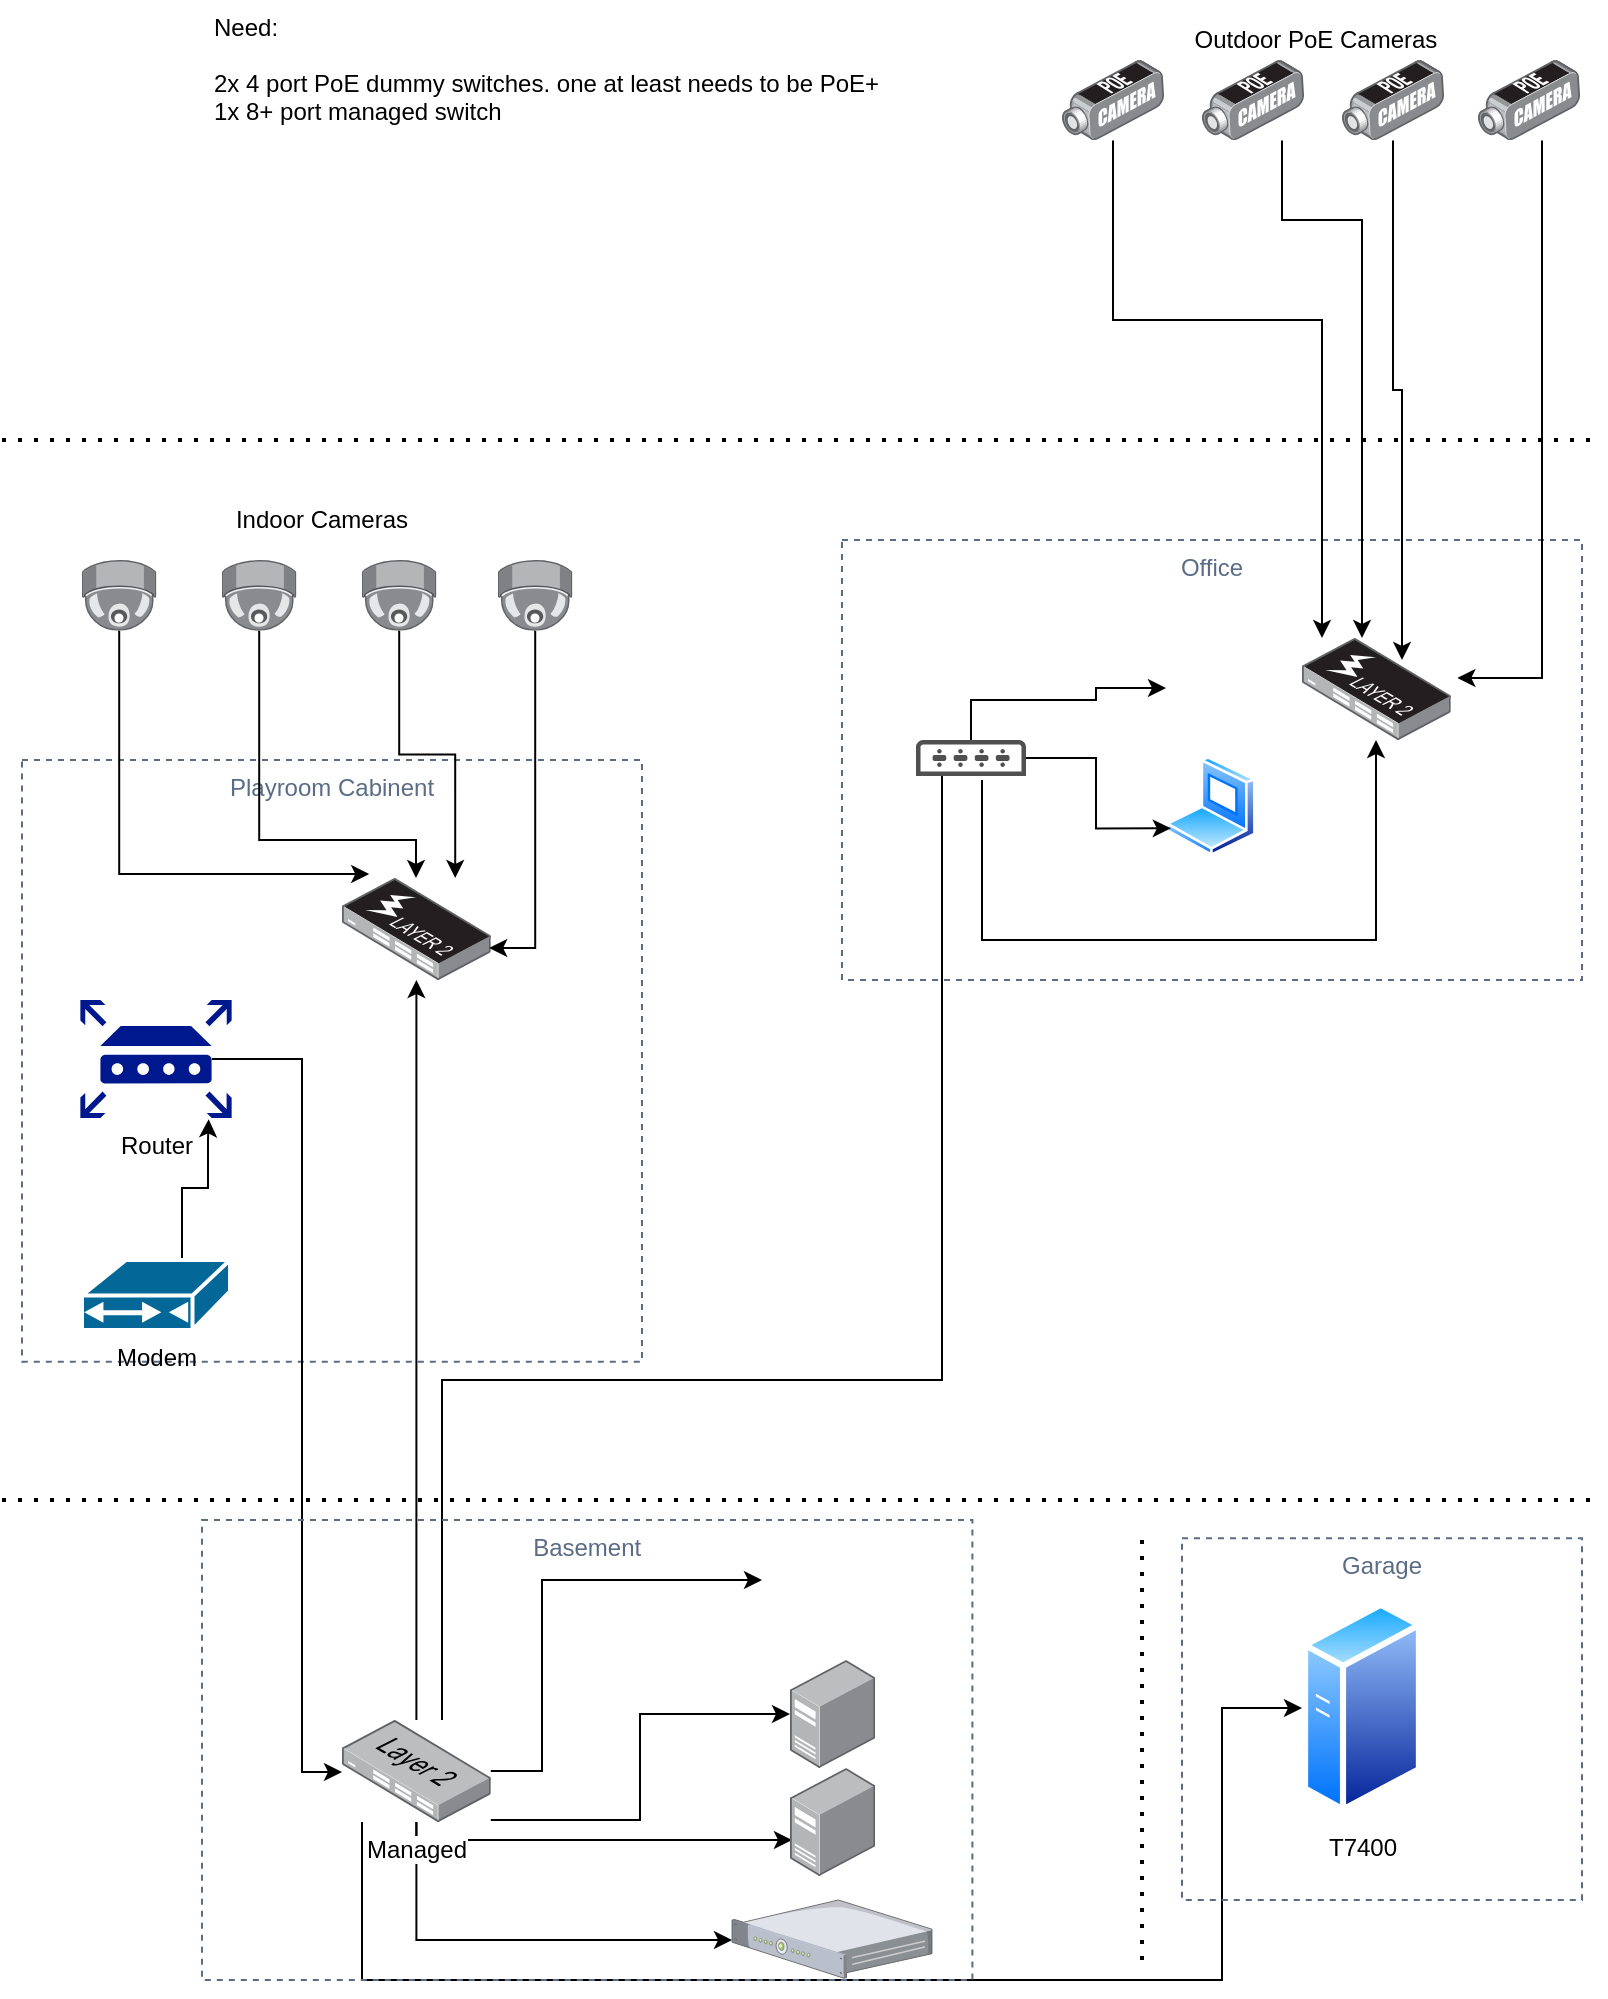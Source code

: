 <mxfile version="14.8.5" type="github" pages="2">
  <diagram id="niUmtduJiJVGNo5zQUts" name="Stage 1">
    <mxGraphModel dx="2062" dy="1124" grid="1" gridSize="10" guides="1" tooltips="1" connect="1" arrows="1" fold="1" page="1" pageScale="1" pageWidth="850" pageHeight="1100" math="0" shadow="0">
      <root>
        <mxCell id="0" />
        <mxCell id="1" parent="0" />
        <mxCell id="uUhqn-4H62vzg1NEcZKA-24" value="Office" style="fillColor=none;strokeColor=#5A6C86;dashed=1;verticalAlign=top;fontStyle=0;fontColor=#5A6C86;" vertex="1" parent="1">
          <mxGeometry x="440" y="300" width="370" height="220" as="geometry" />
        </mxCell>
        <mxCell id="uUhqn-4H62vzg1NEcZKA-26" value="Playroom Cabinent" style="fillColor=none;strokeColor=#5A6C86;dashed=1;verticalAlign=top;fontStyle=0;fontColor=#5A6C86;" vertex="1" parent="1">
          <mxGeometry x="30" y="410" width="310" height="300.9" as="geometry" />
        </mxCell>
        <mxCell id="xQfnCEk7CWuEdYwv5p65-12" value="" style="group" parent="1" vertex="1" connectable="0">
          <mxGeometry x="550" y="40.0" width="259" height="60.2" as="geometry" />
        </mxCell>
        <mxCell id="xQfnCEk7CWuEdYwv5p65-7" value="" style="points=[];aspect=fixed;html=1;align=center;shadow=0;dashed=0;image;image=img/lib/allied_telesis/security/POE_DVS_Camera.svg;" parent="xQfnCEk7CWuEdYwv5p65-12" vertex="1">
          <mxGeometry x="208" y="20" width="51" height="40.2" as="geometry" />
        </mxCell>
        <mxCell id="xQfnCEk7CWuEdYwv5p65-8" value="" style="points=[];aspect=fixed;html=1;align=center;shadow=0;dashed=0;image;image=img/lib/allied_telesis/security/POE_DVS_Camera.svg;" parent="xQfnCEk7CWuEdYwv5p65-12" vertex="1">
          <mxGeometry x="140" y="20" width="51" height="40.2" as="geometry" />
        </mxCell>
        <mxCell id="xQfnCEk7CWuEdYwv5p65-9" value="" style="points=[];aspect=fixed;html=1;align=center;shadow=0;dashed=0;image;image=img/lib/allied_telesis/security/POE_DVS_Camera.svg;" parent="xQfnCEk7CWuEdYwv5p65-12" vertex="1">
          <mxGeometry x="70.0" y="20" width="51" height="40.2" as="geometry" />
        </mxCell>
        <mxCell id="xQfnCEk7CWuEdYwv5p65-10" value="" style="points=[];aspect=fixed;html=1;align=center;shadow=0;dashed=0;image;image=img/lib/allied_telesis/security/POE_DVS_Camera.svg;" parent="xQfnCEk7CWuEdYwv5p65-12" vertex="1">
          <mxGeometry y="20" width="51" height="40.2" as="geometry" />
        </mxCell>
        <mxCell id="xQfnCEk7CWuEdYwv5p65-11" value="Outdoor PoE Cameras" style="text;html=1;strokeColor=none;fillColor=none;align=center;verticalAlign=middle;whiteSpace=wrap;rounded=0;" parent="xQfnCEk7CWuEdYwv5p65-12" vertex="1">
          <mxGeometry x="56.9" width="140" height="20" as="geometry" />
        </mxCell>
        <mxCell id="xQfnCEk7CWuEdYwv5p65-13" value="" style="group" parent="1" vertex="1" connectable="0">
          <mxGeometry x="60" y="280" width="245.2" height="65.4" as="geometry" />
        </mxCell>
        <mxCell id="xQfnCEk7CWuEdYwv5p65-1" value="" style="points=[];aspect=fixed;html=1;align=center;shadow=0;dashed=0;image;image=img/lib/allied_telesis/security/Surveillance_Camera_Ceiling.svg;" parent="xQfnCEk7CWuEdYwv5p65-13" vertex="1">
          <mxGeometry y="30" width="37.2" height="35.4" as="geometry" />
        </mxCell>
        <mxCell id="xQfnCEk7CWuEdYwv5p65-2" value="" style="points=[];aspect=fixed;html=1;align=center;shadow=0;dashed=0;image;image=img/lib/allied_telesis/security/Surveillance_Camera_Ceiling.svg;" parent="xQfnCEk7CWuEdYwv5p65-13" vertex="1">
          <mxGeometry x="70" y="30" width="37.2" height="35.4" as="geometry" />
        </mxCell>
        <mxCell id="xQfnCEk7CWuEdYwv5p65-3" value="" style="points=[];aspect=fixed;html=1;align=center;shadow=0;dashed=0;image;image=img/lib/allied_telesis/security/Surveillance_Camera_Ceiling.svg;" parent="xQfnCEk7CWuEdYwv5p65-13" vertex="1">
          <mxGeometry x="140" y="30" width="37.2" height="35.4" as="geometry" />
        </mxCell>
        <mxCell id="xQfnCEk7CWuEdYwv5p65-4" value="" style="points=[];aspect=fixed;html=1;align=center;shadow=0;dashed=0;image;image=img/lib/allied_telesis/security/Surveillance_Camera_Ceiling.svg;" parent="xQfnCEk7CWuEdYwv5p65-13" vertex="1">
          <mxGeometry x="208" y="30" width="37.2" height="35.4" as="geometry" />
        </mxCell>
        <mxCell id="xQfnCEk7CWuEdYwv5p65-5" value="Indoor Cameras" style="text;html=1;strokeColor=none;fillColor=none;align=center;verticalAlign=middle;whiteSpace=wrap;rounded=0;" parent="xQfnCEk7CWuEdYwv5p65-13" vertex="1">
          <mxGeometry x="50" width="140" height="20" as="geometry" />
        </mxCell>
        <mxCell id="xQfnCEk7CWuEdYwv5p65-14" value="" style="points=[];aspect=fixed;html=1;align=center;shadow=0;dashed=0;image;image=img/lib/allied_telesis/switch/Switch_24_port_L2_POE.svg;" parent="1" vertex="1">
          <mxGeometry x="670" y="349" width="74.4" height="51" as="geometry" />
        </mxCell>
        <mxCell id="xQfnCEk7CWuEdYwv5p65-33" style="edgeStyle=orthogonalEdgeStyle;rounded=0;orthogonalLoop=1;jettySize=auto;html=1;" parent="1" source="xQfnCEk7CWuEdYwv5p65-17" target="xQfnCEk7CWuEdYwv5p65-20" edge="1">
          <mxGeometry relative="1" as="geometry">
            <Array as="points">
              <mxPoint x="227" y="820" />
              <mxPoint x="227" y="820" />
            </Array>
          </mxGeometry>
        </mxCell>
        <mxCell id="xQfnCEk7CWuEdYwv5p65-34" style="edgeStyle=orthogonalEdgeStyle;rounded=0;orthogonalLoop=1;jettySize=auto;html=1;" parent="1" target="xQfnCEk7CWuEdYwv5p65-14" edge="1">
          <mxGeometry relative="1" as="geometry">
            <Array as="points">
              <mxPoint x="510" y="500" />
              <mxPoint x="707" y="500" />
            </Array>
            <mxPoint x="510" y="420" as="sourcePoint" />
          </mxGeometry>
        </mxCell>
        <mxCell id="uUhqn-4H62vzg1NEcZKA-3" style="edgeStyle=orthogonalEdgeStyle;rounded=0;orthogonalLoop=1;jettySize=auto;html=1;" edge="1" parent="1" source="xQfnCEk7CWuEdYwv5p65-17">
          <mxGeometry relative="1" as="geometry">
            <mxPoint x="400" y="820" as="targetPoint" />
            <Array as="points">
              <mxPoint x="290" y="916" />
              <mxPoint x="290" y="820" />
            </Array>
          </mxGeometry>
        </mxCell>
        <mxCell id="uUhqn-4H62vzg1NEcZKA-9" style="edgeStyle=orthogonalEdgeStyle;rounded=0;orthogonalLoop=1;jettySize=auto;html=1;" edge="1" parent="1" source="xQfnCEk7CWuEdYwv5p65-17" target="uUhqn-4H62vzg1NEcZKA-6">
          <mxGeometry relative="1" as="geometry">
            <Array as="points">
              <mxPoint x="339" y="940" />
              <mxPoint x="339" y="887" />
            </Array>
          </mxGeometry>
        </mxCell>
        <mxCell id="uUhqn-4H62vzg1NEcZKA-10" style="edgeStyle=orthogonalEdgeStyle;rounded=0;orthogonalLoop=1;jettySize=auto;html=1;entryX=0.023;entryY=0.667;entryDx=0;entryDy=0;entryPerimeter=0;" edge="1" parent="1" source="xQfnCEk7CWuEdYwv5p65-17" target="uUhqn-4H62vzg1NEcZKA-7">
          <mxGeometry relative="1" as="geometry">
            <Array as="points">
              <mxPoint x="227" y="950" />
            </Array>
          </mxGeometry>
        </mxCell>
        <mxCell id="uUhqn-4H62vzg1NEcZKA-11" style="edgeStyle=orthogonalEdgeStyle;rounded=0;orthogonalLoop=1;jettySize=auto;html=1;" edge="1" parent="1" source="xQfnCEk7CWuEdYwv5p65-17" target="uUhqn-4H62vzg1NEcZKA-8">
          <mxGeometry relative="1" as="geometry">
            <Array as="points">
              <mxPoint x="227" y="1000" />
            </Array>
          </mxGeometry>
        </mxCell>
        <mxCell id="uUhqn-4H62vzg1NEcZKA-23" style="edgeStyle=orthogonalEdgeStyle;rounded=0;orthogonalLoop=1;jettySize=auto;html=1;" edge="1" parent="1" source="xQfnCEk7CWuEdYwv5p65-17" target="uUhqn-4H62vzg1NEcZKA-21">
          <mxGeometry relative="1" as="geometry">
            <Array as="points">
              <mxPoint x="200" y="1020" />
              <mxPoint x="630" y="1020" />
              <mxPoint x="630" y="884" />
            </Array>
          </mxGeometry>
        </mxCell>
        <mxCell id="xQfnCEk7CWuEdYwv5p65-17" value="&lt;div&gt;Managed&lt;br&gt;&lt;/div&gt;" style="points=[];aspect=fixed;html=1;align=center;shadow=0;dashed=0;image;image=img/lib/allied_telesis/switch/Switch_24_port_L2.svg;" parent="1" vertex="1">
          <mxGeometry x="190" y="890" width="74.4" height="51" as="geometry" />
        </mxCell>
        <mxCell id="xQfnCEk7CWuEdYwv5p65-20" value="" style="points=[];aspect=fixed;html=1;align=center;shadow=0;dashed=0;image;image=img/lib/allied_telesis/switch/Switch_24_port_L2_POE.svg;" parent="1" vertex="1">
          <mxGeometry x="190" y="469" width="74.4" height="51" as="geometry" />
        </mxCell>
        <mxCell id="xQfnCEk7CWuEdYwv5p65-21" style="edgeStyle=orthogonalEdgeStyle;rounded=0;orthogonalLoop=1;jettySize=auto;html=1;entryX=0.183;entryY=-0.039;entryDx=0;entryDy=0;entryPerimeter=0;" parent="1" source="xQfnCEk7CWuEdYwv5p65-1" edge="1" target="xQfnCEk7CWuEdYwv5p65-20">
          <mxGeometry relative="1" as="geometry">
            <mxPoint x="666" y="750" as="targetPoint" />
            <Array as="points">
              <mxPoint x="79" y="467" />
            </Array>
          </mxGeometry>
        </mxCell>
        <mxCell id="xQfnCEk7CWuEdYwv5p65-22" style="edgeStyle=orthogonalEdgeStyle;rounded=0;orthogonalLoop=1;jettySize=auto;html=1;" parent="1" source="xQfnCEk7CWuEdYwv5p65-2" edge="1" target="xQfnCEk7CWuEdYwv5p65-20">
          <mxGeometry relative="1" as="geometry">
            <mxPoint x="670" y="710" as="targetPoint" />
            <Array as="points">
              <mxPoint x="149" y="450" />
              <mxPoint x="227" y="450" />
            </Array>
          </mxGeometry>
        </mxCell>
        <mxCell id="xQfnCEk7CWuEdYwv5p65-23" style="edgeStyle=orthogonalEdgeStyle;rounded=0;orthogonalLoop=1;jettySize=auto;html=1;entryX=0.761;entryY=0;entryDx=0;entryDy=0;entryPerimeter=0;" parent="1" source="xQfnCEk7CWuEdYwv5p65-3" target="xQfnCEk7CWuEdYwv5p65-20" edge="1">
          <mxGeometry relative="1" as="geometry" />
        </mxCell>
        <mxCell id="xQfnCEk7CWuEdYwv5p65-24" style="edgeStyle=orthogonalEdgeStyle;rounded=0;orthogonalLoop=1;jettySize=auto;html=1;entryX=0.989;entryY=0.686;entryDx=0;entryDy=0;entryPerimeter=0;" parent="1" source="xQfnCEk7CWuEdYwv5p65-4" target="xQfnCEk7CWuEdYwv5p65-20" edge="1">
          <mxGeometry relative="1" as="geometry">
            <mxPoint x="720" y="710" as="targetPoint" />
            <Array as="points">
              <mxPoint x="287" y="504" />
            </Array>
          </mxGeometry>
        </mxCell>
        <mxCell id="xQfnCEk7CWuEdYwv5p65-25" style="edgeStyle=orthogonalEdgeStyle;rounded=0;orthogonalLoop=1;jettySize=auto;html=1;" parent="1" source="xQfnCEk7CWuEdYwv5p65-10" target="xQfnCEk7CWuEdYwv5p65-14" edge="1">
          <mxGeometry relative="1" as="geometry">
            <Array as="points">
              <mxPoint x="576" y="190" />
              <mxPoint x="680" y="190" />
            </Array>
          </mxGeometry>
        </mxCell>
        <mxCell id="xQfnCEk7CWuEdYwv5p65-26" style="edgeStyle=orthogonalEdgeStyle;rounded=0;orthogonalLoop=1;jettySize=auto;html=1;" parent="1" source="xQfnCEk7CWuEdYwv5p65-9" target="xQfnCEk7CWuEdYwv5p65-14" edge="1">
          <mxGeometry relative="1" as="geometry">
            <Array as="points">
              <mxPoint x="660" y="140" />
              <mxPoint x="700" y="140" />
            </Array>
          </mxGeometry>
        </mxCell>
        <mxCell id="xQfnCEk7CWuEdYwv5p65-27" style="edgeStyle=orthogonalEdgeStyle;rounded=0;orthogonalLoop=1;jettySize=auto;html=1;" parent="1" source="xQfnCEk7CWuEdYwv5p65-8" edge="1">
          <mxGeometry relative="1" as="geometry">
            <mxPoint x="720" y="360" as="targetPoint" />
            <Array as="points">
              <mxPoint x="716" y="225" />
              <mxPoint x="720" y="225" />
              <mxPoint x="720" y="345" />
            </Array>
          </mxGeometry>
        </mxCell>
        <mxCell id="xQfnCEk7CWuEdYwv5p65-28" style="edgeStyle=orthogonalEdgeStyle;rounded=0;orthogonalLoop=1;jettySize=auto;html=1;entryX=1.044;entryY=0.392;entryDx=0;entryDy=0;entryPerimeter=0;" parent="1" source="xQfnCEk7CWuEdYwv5p65-7" target="xQfnCEk7CWuEdYwv5p65-14" edge="1">
          <mxGeometry relative="1" as="geometry">
            <Array as="points">
              <mxPoint x="790" y="369" />
            </Array>
          </mxGeometry>
        </mxCell>
        <mxCell id="xQfnCEk7CWuEdYwv5p65-31" style="edgeStyle=orthogonalEdgeStyle;rounded=0;orthogonalLoop=1;jettySize=auto;html=1;exitX=1;exitY=0.45;exitDx=0;exitDy=0;exitPerimeter=0;entryX=0.848;entryY=1.011;entryDx=0;entryDy=0;entryPerimeter=0;" parent="1" source="xQfnCEk7CWuEdYwv5p65-29" target="xQfnCEk7CWuEdYwv5p65-30" edge="1">
          <mxGeometry relative="1" as="geometry">
            <Array as="points">
              <mxPoint x="110" y="676" />
              <mxPoint x="110" y="624" />
              <mxPoint x="123" y="624" />
              <mxPoint x="123" y="600" />
            </Array>
          </mxGeometry>
        </mxCell>
        <mxCell id="xQfnCEk7CWuEdYwv5p65-29" value="Modem" style="shape=mxgraph.cisco.modems_and_phones.cable_modem;html=1;pointerEvents=1;dashed=0;fillColor=#036897;strokeColor=#ffffff;strokeWidth=2;verticalLabelPosition=bottom;verticalAlign=top;align=center;outlineConnect=0;" parent="1" vertex="1">
          <mxGeometry x="60" y="660" width="74" height="35" as="geometry" />
        </mxCell>
        <mxCell id="xQfnCEk7CWuEdYwv5p65-32" style="edgeStyle=orthogonalEdgeStyle;rounded=0;orthogonalLoop=1;jettySize=auto;html=1;exitX=0.87;exitY=0.5;exitDx=0;exitDy=0;exitPerimeter=0;" parent="1" source="xQfnCEk7CWuEdYwv5p65-30" target="xQfnCEk7CWuEdYwv5p65-17" edge="1">
          <mxGeometry relative="1" as="geometry">
            <Array as="points">
              <mxPoint x="170" y="560" />
              <mxPoint x="170" y="916" />
            </Array>
          </mxGeometry>
        </mxCell>
        <mxCell id="xQfnCEk7CWuEdYwv5p65-30" value="Router" style="aspect=fixed;pointerEvents=1;shadow=0;dashed=0;html=1;strokeColor=none;labelPosition=center;verticalLabelPosition=bottom;verticalAlign=top;align=center;fillColor=#00188D;shape=mxgraph.mscae.enterprise.router" parent="1" vertex="1">
          <mxGeometry x="59.18" y="530" width="75.64" height="59" as="geometry" />
        </mxCell>
        <mxCell id="uUhqn-4H62vzg1NEcZKA-1" value="" style="shape=image;html=1;verticalAlign=top;verticalLabelPosition=bottom;labelBackgroundColor=#ffffff;imageAspect=0;aspect=fixed;image=https://cdn1.iconfinder.com/data/icons/gamedevtycoon-platforms/128/Playsystem_4.png" vertex="1" parent="1">
          <mxGeometry x="400" y="800" width="58" height="58" as="geometry" />
        </mxCell>
        <mxCell id="uUhqn-4H62vzg1NEcZKA-4" value="" style="endArrow=none;dashed=1;html=1;dashPattern=1 3;strokeWidth=2;" edge="1" parent="1">
          <mxGeometry width="50" height="50" relative="1" as="geometry">
            <mxPoint x="20" y="250" as="sourcePoint" />
            <mxPoint x="820" y="250" as="targetPoint" />
          </mxGeometry>
        </mxCell>
        <mxCell id="uUhqn-4H62vzg1NEcZKA-5" value="" style="endArrow=none;dashed=1;html=1;dashPattern=1 3;strokeWidth=2;" edge="1" parent="1">
          <mxGeometry width="50" height="50" relative="1" as="geometry">
            <mxPoint x="20" y="780" as="sourcePoint" />
            <mxPoint x="820" y="780" as="targetPoint" />
          </mxGeometry>
        </mxCell>
        <mxCell id="uUhqn-4H62vzg1NEcZKA-6" value="" style="points=[];aspect=fixed;html=1;align=center;shadow=0;dashed=0;image;image=img/lib/allied_telesis/computer_and_terminals/Server_Desktop.svg;" vertex="1" parent="1">
          <mxGeometry x="414" y="860" width="42.6" height="54" as="geometry" />
        </mxCell>
        <mxCell id="uUhqn-4H62vzg1NEcZKA-7" value="" style="points=[];aspect=fixed;html=1;align=center;shadow=0;dashed=0;image;image=img/lib/allied_telesis/computer_and_terminals/Server_Desktop.svg;" vertex="1" parent="1">
          <mxGeometry x="414" y="914" width="42.6" height="54" as="geometry" />
        </mxCell>
        <mxCell id="uUhqn-4H62vzg1NEcZKA-8" value="" style="verticalLabelPosition=bottom;aspect=fixed;html=1;verticalAlign=top;strokeColor=none;align=center;outlineConnect=0;shape=mxgraph.citrix.1u_2u_server;" vertex="1" parent="1">
          <mxGeometry x="385" y="980" width="100" height="39.1" as="geometry" />
        </mxCell>
        <mxCell id="uUhqn-4H62vzg1NEcZKA-12" value="" style="shape=image;html=1;verticalAlign=top;verticalLabelPosition=bottom;labelBackgroundColor=#ffffff;imageAspect=0;aspect=fixed;image=https://cdn2.iconfinder.com/data/icons/whcompare-isometric-web-hosting-servers/50/desktop-pc-128.png" vertex="1" parent="1">
          <mxGeometry x="602" y="340" width="68" height="68" as="geometry" />
        </mxCell>
        <mxCell id="uUhqn-4H62vzg1NEcZKA-13" value="" style="aspect=fixed;perimeter=ellipsePerimeter;html=1;align=center;shadow=0;dashed=0;spacingTop=3;image;image=img/lib/active_directory/laptop_client.svg;" vertex="1" parent="1">
          <mxGeometry x="602" y="408" width="45" height="50" as="geometry" />
        </mxCell>
        <mxCell id="uUhqn-4H62vzg1NEcZKA-16" style="edgeStyle=orthogonalEdgeStyle;rounded=0;orthogonalLoop=1;jettySize=auto;html=1;" edge="1" parent="1" source="uUhqn-4H62vzg1NEcZKA-15" target="uUhqn-4H62vzg1NEcZKA-12">
          <mxGeometry relative="1" as="geometry">
            <Array as="points">
              <mxPoint x="505" y="380" />
              <mxPoint x="567" y="380" />
              <mxPoint x="567" y="374" />
            </Array>
          </mxGeometry>
        </mxCell>
        <mxCell id="uUhqn-4H62vzg1NEcZKA-18" style="edgeStyle=orthogonalEdgeStyle;rounded=0;orthogonalLoop=1;jettySize=auto;html=1;entryX=0;entryY=0.75;entryDx=0;entryDy=0;" edge="1" parent="1" source="uUhqn-4H62vzg1NEcZKA-15" target="uUhqn-4H62vzg1NEcZKA-13">
          <mxGeometry relative="1" as="geometry" />
        </mxCell>
        <mxCell id="uUhqn-4H62vzg1NEcZKA-15" value="" style="pointerEvents=1;shadow=0;dashed=0;html=1;strokeColor=none;fillColor=#505050;labelPosition=center;verticalLabelPosition=bottom;verticalAlign=top;outlineConnect=0;align=center;shape=mxgraph.office.devices.switch;" vertex="1" parent="1">
          <mxGeometry x="477" y="400" width="55" height="18" as="geometry" />
        </mxCell>
        <mxCell id="uUhqn-4H62vzg1NEcZKA-21" value="T7400" style="aspect=fixed;perimeter=ellipsePerimeter;html=1;align=center;shadow=0;dashed=0;spacingTop=3;image;image=img/lib/active_directory/generic_server.svg;" vertex="1" parent="1">
          <mxGeometry x="670" y="830" width="60" height="107.14" as="geometry" />
        </mxCell>
        <mxCell id="uUhqn-4H62vzg1NEcZKA-22" value="" style="endArrow=none;dashed=1;html=1;dashPattern=1 3;strokeWidth=2;" edge="1" parent="1">
          <mxGeometry width="50" height="50" relative="1" as="geometry">
            <mxPoint x="590" y="800" as="sourcePoint" />
            <mxPoint x="590" y="1010" as="targetPoint" />
          </mxGeometry>
        </mxCell>
        <mxCell id="uUhqn-4H62vzg1NEcZKA-25" value="Garage" style="fillColor=none;strokeColor=#5A6C86;dashed=1;verticalAlign=top;fontStyle=0;fontColor=#5A6C86;" vertex="1" parent="1">
          <mxGeometry x="610" y="799.1" width="200" height="180.9" as="geometry" />
        </mxCell>
        <mxCell id="uUhqn-4H62vzg1NEcZKA-27" value="" style="edgeStyle=orthogonalEdgeStyle;rounded=0;orthogonalLoop=1;jettySize=auto;html=1;endArrow=none;" edge="1" parent="1" source="xQfnCEk7CWuEdYwv5p65-17" target="uUhqn-4H62vzg1NEcZKA-15">
          <mxGeometry relative="1" as="geometry">
            <mxPoint x="230" y="890" as="sourcePoint" />
            <mxPoint x="380" y="540" as="targetPoint" />
            <Array as="points">
              <mxPoint x="240" y="720" />
              <mxPoint x="490" y="720" />
            </Array>
          </mxGeometry>
        </mxCell>
        <mxCell id="uUhqn-4H62vzg1NEcZKA-28" value="Basement" style="fillColor=none;strokeColor=#5A6C86;dashed=1;verticalAlign=top;fontStyle=0;fontColor=#5A6C86;" vertex="1" parent="1">
          <mxGeometry x="120" y="790" width="385.2" height="230" as="geometry" />
        </mxCell>
        <mxCell id="eCe_4PHRsF5Hg_1oEwV9-1" value="Need:&#xa;&#xa;2x 4 port PoE dummy switches. one at least needs to be PoE+&#xa;1x 8+ port managed switch&#xa;" style="text;strokeColor=none;fillColor=none;align=left;verticalAlign=top;spacingLeft=4;spacingRight=4;overflow=hidden;rotatable=0;points=[[0,0.5],[1,0.5]];portConstraint=eastwest;" vertex="1" parent="1">
          <mxGeometry x="120" y="30" width="360" height="80" as="geometry" />
        </mxCell>
      </root>
    </mxGraphModel>
  </diagram>
  <diagram name="Stage 2" id="2y7AvU2EJkPxbyFHvwr5">
    <mxGraphModel dx="2062" dy="1124" grid="1" gridSize="10" guides="1" tooltips="1" connect="1" arrows="1" fold="1" page="1" pageScale="1" pageWidth="850" pageHeight="1100" math="0" shadow="0">
      <root>
        <mxCell id="rO2m5qlZXrjtHxfMnrI1-0" />
        <mxCell id="rO2m5qlZXrjtHxfMnrI1-1" parent="rO2m5qlZXrjtHxfMnrI1-0" />
        <mxCell id="rO2m5qlZXrjtHxfMnrI1-53" value="Basement" style="fillColor=none;strokeColor=#5A6C86;dashed=1;verticalAlign=top;fontStyle=0;fontColor=#5A6C86;" vertex="1" parent="rO2m5qlZXrjtHxfMnrI1-1">
          <mxGeometry x="60" y="770" width="445.2" height="310" as="geometry" />
        </mxCell>
        <mxCell id="rO2m5qlZXrjtHxfMnrI1-2" value="Office" style="fillColor=none;strokeColor=#5A6C86;dashed=1;verticalAlign=top;fontStyle=0;fontColor=#5A6C86;" vertex="1" parent="rO2m5qlZXrjtHxfMnrI1-1">
          <mxGeometry x="440" y="280" width="370" height="220" as="geometry" />
        </mxCell>
        <mxCell id="rO2m5qlZXrjtHxfMnrI1-3" value="Playroom Cabinent" style="fillColor=none;strokeColor=#5A6C86;dashed=1;verticalAlign=top;fontStyle=0;fontColor=#5A6C86;" vertex="1" parent="rO2m5qlZXrjtHxfMnrI1-1">
          <mxGeometry x="30" y="390" width="310" height="300.9" as="geometry" />
        </mxCell>
        <mxCell id="rO2m5qlZXrjtHxfMnrI1-4" value="" style="group" vertex="1" connectable="0" parent="rO2m5qlZXrjtHxfMnrI1-1">
          <mxGeometry x="550" y="20.0" width="259" height="60.2" as="geometry" />
        </mxCell>
        <mxCell id="rO2m5qlZXrjtHxfMnrI1-5" value="" style="points=[];aspect=fixed;html=1;align=center;shadow=0;dashed=0;image;image=img/lib/allied_telesis/security/POE_DVS_Camera.svg;" vertex="1" parent="rO2m5qlZXrjtHxfMnrI1-4">
          <mxGeometry x="208" y="20" width="51" height="40.2" as="geometry" />
        </mxCell>
        <mxCell id="rO2m5qlZXrjtHxfMnrI1-6" value="" style="points=[];aspect=fixed;html=1;align=center;shadow=0;dashed=0;image;image=img/lib/allied_telesis/security/POE_DVS_Camera.svg;" vertex="1" parent="rO2m5qlZXrjtHxfMnrI1-4">
          <mxGeometry x="140" y="20" width="51" height="40.2" as="geometry" />
        </mxCell>
        <mxCell id="rO2m5qlZXrjtHxfMnrI1-7" value="" style="points=[];aspect=fixed;html=1;align=center;shadow=0;dashed=0;image;image=img/lib/allied_telesis/security/POE_DVS_Camera.svg;" vertex="1" parent="rO2m5qlZXrjtHxfMnrI1-4">
          <mxGeometry x="70.0" y="20" width="51" height="40.2" as="geometry" />
        </mxCell>
        <mxCell id="rO2m5qlZXrjtHxfMnrI1-8" value="" style="points=[];aspect=fixed;html=1;align=center;shadow=0;dashed=0;image;image=img/lib/allied_telesis/security/POE_DVS_Camera.svg;" vertex="1" parent="rO2m5qlZXrjtHxfMnrI1-4">
          <mxGeometry y="20" width="51" height="40.2" as="geometry" />
        </mxCell>
        <mxCell id="rO2m5qlZXrjtHxfMnrI1-9" value="Outdoor PoE Cameras" style="text;html=1;strokeColor=none;fillColor=none;align=center;verticalAlign=middle;whiteSpace=wrap;rounded=0;" vertex="1" parent="rO2m5qlZXrjtHxfMnrI1-4">
          <mxGeometry x="56.9" width="140" height="20" as="geometry" />
        </mxCell>
        <mxCell id="rO2m5qlZXrjtHxfMnrI1-10" value="" style="group" vertex="1" connectable="0" parent="rO2m5qlZXrjtHxfMnrI1-1">
          <mxGeometry x="60" y="260" width="245.2" height="65.4" as="geometry" />
        </mxCell>
        <mxCell id="rO2m5qlZXrjtHxfMnrI1-11" value="" style="points=[];aspect=fixed;html=1;align=center;shadow=0;dashed=0;image;image=img/lib/allied_telesis/security/Surveillance_Camera_Ceiling.svg;" vertex="1" parent="rO2m5qlZXrjtHxfMnrI1-10">
          <mxGeometry y="30" width="37.2" height="35.4" as="geometry" />
        </mxCell>
        <mxCell id="rO2m5qlZXrjtHxfMnrI1-12" value="" style="points=[];aspect=fixed;html=1;align=center;shadow=0;dashed=0;image;image=img/lib/allied_telesis/security/Surveillance_Camera_Ceiling.svg;" vertex="1" parent="rO2m5qlZXrjtHxfMnrI1-10">
          <mxGeometry x="70" y="30" width="37.2" height="35.4" as="geometry" />
        </mxCell>
        <mxCell id="rO2m5qlZXrjtHxfMnrI1-13" value="" style="points=[];aspect=fixed;html=1;align=center;shadow=0;dashed=0;image;image=img/lib/allied_telesis/security/Surveillance_Camera_Ceiling.svg;" vertex="1" parent="rO2m5qlZXrjtHxfMnrI1-10">
          <mxGeometry x="140" y="30" width="37.2" height="35.4" as="geometry" />
        </mxCell>
        <mxCell id="rO2m5qlZXrjtHxfMnrI1-14" value="" style="points=[];aspect=fixed;html=1;align=center;shadow=0;dashed=0;image;image=img/lib/allied_telesis/security/Surveillance_Camera_Ceiling.svg;" vertex="1" parent="rO2m5qlZXrjtHxfMnrI1-10">
          <mxGeometry x="208" y="30" width="37.2" height="35.4" as="geometry" />
        </mxCell>
        <mxCell id="rO2m5qlZXrjtHxfMnrI1-15" value="Indoor Cameras" style="text;html=1;strokeColor=none;fillColor=none;align=center;verticalAlign=middle;whiteSpace=wrap;rounded=0;" vertex="1" parent="rO2m5qlZXrjtHxfMnrI1-10">
          <mxGeometry x="50" width="140" height="20" as="geometry" />
        </mxCell>
        <mxCell id="rO2m5qlZXrjtHxfMnrI1-16" value="" style="points=[];aspect=fixed;html=1;align=center;shadow=0;dashed=0;image;image=img/lib/allied_telesis/switch/Switch_24_port_L2_POE.svg;" vertex="1" parent="rO2m5qlZXrjtHxfMnrI1-1">
          <mxGeometry x="670" y="329" width="74.4" height="51" as="geometry" />
        </mxCell>
        <mxCell id="rO2m5qlZXrjtHxfMnrI1-17" style="edgeStyle=orthogonalEdgeStyle;rounded=0;orthogonalLoop=1;jettySize=auto;html=1;" edge="1" parent="rO2m5qlZXrjtHxfMnrI1-1" source="rO2m5qlZXrjtHxfMnrI1-24" target="rO2m5qlZXrjtHxfMnrI1-25">
          <mxGeometry relative="1" as="geometry">
            <Array as="points">
              <mxPoint x="227" y="800" />
              <mxPoint x="227" y="800" />
            </Array>
          </mxGeometry>
        </mxCell>
        <mxCell id="rO2m5qlZXrjtHxfMnrI1-18" style="edgeStyle=orthogonalEdgeStyle;rounded=0;orthogonalLoop=1;jettySize=auto;html=1;" edge="1" parent="rO2m5qlZXrjtHxfMnrI1-1" target="rO2m5qlZXrjtHxfMnrI1-16">
          <mxGeometry relative="1" as="geometry">
            <Array as="points">
              <mxPoint x="510" y="480" />
              <mxPoint x="707" y="480" />
            </Array>
            <mxPoint x="510" y="400" as="sourcePoint" />
          </mxGeometry>
        </mxCell>
        <mxCell id="rO2m5qlZXrjtHxfMnrI1-19" style="edgeStyle=orthogonalEdgeStyle;rounded=0;orthogonalLoop=1;jettySize=auto;html=1;" edge="1" parent="rO2m5qlZXrjtHxfMnrI1-1" source="rO2m5qlZXrjtHxfMnrI1-24">
          <mxGeometry relative="1" as="geometry">
            <mxPoint x="400" y="800" as="targetPoint" />
            <Array as="points">
              <mxPoint x="290" y="896" />
              <mxPoint x="290" y="800" />
            </Array>
          </mxGeometry>
        </mxCell>
        <mxCell id="rO2m5qlZXrjtHxfMnrI1-20" style="edgeStyle=orthogonalEdgeStyle;rounded=0;orthogonalLoop=1;jettySize=auto;html=1;" edge="1" parent="rO2m5qlZXrjtHxfMnrI1-1" source="rO2m5qlZXrjtHxfMnrI1-24" target="rO2m5qlZXrjtHxfMnrI1-41">
          <mxGeometry relative="1" as="geometry">
            <Array as="points">
              <mxPoint x="339" y="920" />
              <mxPoint x="339" y="867" />
            </Array>
          </mxGeometry>
        </mxCell>
        <mxCell id="rO2m5qlZXrjtHxfMnrI1-21" style="edgeStyle=orthogonalEdgeStyle;rounded=0;orthogonalLoop=1;jettySize=auto;html=1;entryX=0.023;entryY=0.667;entryDx=0;entryDy=0;entryPerimeter=0;" edge="1" parent="rO2m5qlZXrjtHxfMnrI1-1" source="rO2m5qlZXrjtHxfMnrI1-24" target="rO2m5qlZXrjtHxfMnrI1-42">
          <mxGeometry relative="1" as="geometry">
            <Array as="points">
              <mxPoint x="227" y="930" />
            </Array>
          </mxGeometry>
        </mxCell>
        <mxCell id="rO2m5qlZXrjtHxfMnrI1-22" style="edgeStyle=orthogonalEdgeStyle;rounded=0;orthogonalLoop=1;jettySize=auto;html=1;" edge="1" parent="rO2m5qlZXrjtHxfMnrI1-1" source="rO2m5qlZXrjtHxfMnrI1-24" target="rO2m5qlZXrjtHxfMnrI1-43">
          <mxGeometry relative="1" as="geometry">
            <Array as="points">
              <mxPoint x="227" y="980" />
            </Array>
          </mxGeometry>
        </mxCell>
        <mxCell id="rO2m5qlZXrjtHxfMnrI1-23" style="edgeStyle=orthogonalEdgeStyle;rounded=0;orthogonalLoop=1;jettySize=auto;html=1;" edge="1" parent="rO2m5qlZXrjtHxfMnrI1-1" source="rO2m5qlZXrjtHxfMnrI1-24" target="rO2m5qlZXrjtHxfMnrI1-49">
          <mxGeometry relative="1" as="geometry">
            <Array as="points">
              <mxPoint x="200" y="1000" />
              <mxPoint x="630" y="1000" />
              <mxPoint x="630" y="864" />
            </Array>
          </mxGeometry>
        </mxCell>
        <mxCell id="rO2m5qlZXrjtHxfMnrI1-24" value="&lt;div&gt;Managed&lt;br&gt;&lt;/div&gt;" style="points=[];aspect=fixed;html=1;align=center;shadow=0;dashed=0;image;image=img/lib/allied_telesis/switch/Switch_24_port_L2.svg;" vertex="1" parent="rO2m5qlZXrjtHxfMnrI1-1">
          <mxGeometry x="190" y="870" width="74.4" height="51" as="geometry" />
        </mxCell>
        <mxCell id="rO2m5qlZXrjtHxfMnrI1-25" value="" style="points=[];aspect=fixed;html=1;align=center;shadow=0;dashed=0;image;image=img/lib/allied_telesis/switch/Switch_24_port_L2_POE.svg;" vertex="1" parent="rO2m5qlZXrjtHxfMnrI1-1">
          <mxGeometry x="190" y="449" width="74.4" height="51" as="geometry" />
        </mxCell>
        <mxCell id="rO2m5qlZXrjtHxfMnrI1-26" style="edgeStyle=orthogonalEdgeStyle;rounded=0;orthogonalLoop=1;jettySize=auto;html=1;entryX=0.183;entryY=-0.039;entryDx=0;entryDy=0;entryPerimeter=0;" edge="1" parent="rO2m5qlZXrjtHxfMnrI1-1" source="rO2m5qlZXrjtHxfMnrI1-11" target="rO2m5qlZXrjtHxfMnrI1-25">
          <mxGeometry relative="1" as="geometry">
            <mxPoint x="666" y="730" as="targetPoint" />
            <Array as="points">
              <mxPoint x="79" y="447" />
            </Array>
          </mxGeometry>
        </mxCell>
        <mxCell id="rO2m5qlZXrjtHxfMnrI1-27" style="edgeStyle=orthogonalEdgeStyle;rounded=0;orthogonalLoop=1;jettySize=auto;html=1;" edge="1" parent="rO2m5qlZXrjtHxfMnrI1-1" source="rO2m5qlZXrjtHxfMnrI1-12" target="rO2m5qlZXrjtHxfMnrI1-25">
          <mxGeometry relative="1" as="geometry">
            <mxPoint x="670" y="690" as="targetPoint" />
            <Array as="points">
              <mxPoint x="149" y="430" />
              <mxPoint x="227" y="430" />
            </Array>
          </mxGeometry>
        </mxCell>
        <mxCell id="rO2m5qlZXrjtHxfMnrI1-28" style="edgeStyle=orthogonalEdgeStyle;rounded=0;orthogonalLoop=1;jettySize=auto;html=1;entryX=0.761;entryY=0;entryDx=0;entryDy=0;entryPerimeter=0;" edge="1" parent="rO2m5qlZXrjtHxfMnrI1-1" source="rO2m5qlZXrjtHxfMnrI1-13" target="rO2m5qlZXrjtHxfMnrI1-25">
          <mxGeometry relative="1" as="geometry" />
        </mxCell>
        <mxCell id="rO2m5qlZXrjtHxfMnrI1-29" style="edgeStyle=orthogonalEdgeStyle;rounded=0;orthogonalLoop=1;jettySize=auto;html=1;entryX=0.989;entryY=0.686;entryDx=0;entryDy=0;entryPerimeter=0;" edge="1" parent="rO2m5qlZXrjtHxfMnrI1-1" source="rO2m5qlZXrjtHxfMnrI1-14" target="rO2m5qlZXrjtHxfMnrI1-25">
          <mxGeometry relative="1" as="geometry">
            <mxPoint x="720" y="690" as="targetPoint" />
            <Array as="points">
              <mxPoint x="287" y="484" />
            </Array>
          </mxGeometry>
        </mxCell>
        <mxCell id="rO2m5qlZXrjtHxfMnrI1-30" style="edgeStyle=orthogonalEdgeStyle;rounded=0;orthogonalLoop=1;jettySize=auto;html=1;" edge="1" parent="rO2m5qlZXrjtHxfMnrI1-1" source="rO2m5qlZXrjtHxfMnrI1-8" target="rO2m5qlZXrjtHxfMnrI1-16">
          <mxGeometry relative="1" as="geometry">
            <Array as="points">
              <mxPoint x="576" y="170" />
              <mxPoint x="680" y="170" />
            </Array>
          </mxGeometry>
        </mxCell>
        <mxCell id="rO2m5qlZXrjtHxfMnrI1-31" style="edgeStyle=orthogonalEdgeStyle;rounded=0;orthogonalLoop=1;jettySize=auto;html=1;" edge="1" parent="rO2m5qlZXrjtHxfMnrI1-1" source="rO2m5qlZXrjtHxfMnrI1-7" target="rO2m5qlZXrjtHxfMnrI1-16">
          <mxGeometry relative="1" as="geometry">
            <Array as="points">
              <mxPoint x="660" y="120" />
              <mxPoint x="700" y="120" />
            </Array>
          </mxGeometry>
        </mxCell>
        <mxCell id="rO2m5qlZXrjtHxfMnrI1-32" style="edgeStyle=orthogonalEdgeStyle;rounded=0;orthogonalLoop=1;jettySize=auto;html=1;" edge="1" parent="rO2m5qlZXrjtHxfMnrI1-1" source="rO2m5qlZXrjtHxfMnrI1-6">
          <mxGeometry relative="1" as="geometry">
            <mxPoint x="720" y="340" as="targetPoint" />
            <Array as="points">
              <mxPoint x="716" y="205" />
              <mxPoint x="720" y="205" />
              <mxPoint x="720" y="325" />
            </Array>
          </mxGeometry>
        </mxCell>
        <mxCell id="rO2m5qlZXrjtHxfMnrI1-33" style="edgeStyle=orthogonalEdgeStyle;rounded=0;orthogonalLoop=1;jettySize=auto;html=1;entryX=1.044;entryY=0.392;entryDx=0;entryDy=0;entryPerimeter=0;" edge="1" parent="rO2m5qlZXrjtHxfMnrI1-1" source="rO2m5qlZXrjtHxfMnrI1-5" target="rO2m5qlZXrjtHxfMnrI1-16">
          <mxGeometry relative="1" as="geometry">
            <Array as="points">
              <mxPoint x="790" y="349" />
            </Array>
          </mxGeometry>
        </mxCell>
        <mxCell id="rO2m5qlZXrjtHxfMnrI1-34" style="edgeStyle=orthogonalEdgeStyle;rounded=0;orthogonalLoop=1;jettySize=auto;html=1;exitX=1;exitY=0.45;exitDx=0;exitDy=0;exitPerimeter=0;" edge="1" parent="rO2m5qlZXrjtHxfMnrI1-1" source="rO2m5qlZXrjtHxfMnrI1-35" target="rO2m5qlZXrjtHxfMnrI1-54">
          <mxGeometry relative="1" as="geometry">
            <mxPoint x="123.323" y="569.649" as="targetPoint" />
            <Array as="points">
              <mxPoint x="134" y="740" />
              <mxPoint x="110" y="740" />
            </Array>
          </mxGeometry>
        </mxCell>
        <mxCell id="rO2m5qlZXrjtHxfMnrI1-35" value="Modem" style="shape=mxgraph.cisco.modems_and_phones.cable_modem;html=1;pointerEvents=1;dashed=0;fillColor=#036897;strokeColor=#ffffff;strokeWidth=2;verticalLabelPosition=bottom;verticalAlign=top;align=center;outlineConnect=0;" vertex="1" parent="rO2m5qlZXrjtHxfMnrI1-1">
          <mxGeometry x="60" y="640" width="74" height="35" as="geometry" />
        </mxCell>
        <mxCell id="rO2m5qlZXrjtHxfMnrI1-36" style="edgeStyle=orthogonalEdgeStyle;rounded=0;orthogonalLoop=1;jettySize=auto;html=1;" edge="1" parent="rO2m5qlZXrjtHxfMnrI1-1" source="rO2m5qlZXrjtHxfMnrI1-54" target="rO2m5qlZXrjtHxfMnrI1-24">
          <mxGeometry relative="1" as="geometry">
            <mxPoint x="124.987" y="539.5" as="sourcePoint" />
            <Array as="points">
              <mxPoint x="170" y="948" />
              <mxPoint x="170" y="896" />
            </Array>
          </mxGeometry>
        </mxCell>
        <mxCell id="rO2m5qlZXrjtHxfMnrI1-38" value="" style="shape=image;html=1;verticalAlign=top;verticalLabelPosition=bottom;labelBackgroundColor=#ffffff;imageAspect=0;aspect=fixed;image=https://cdn1.iconfinder.com/data/icons/gamedevtycoon-platforms/128/Playsystem_4.png" vertex="1" parent="rO2m5qlZXrjtHxfMnrI1-1">
          <mxGeometry x="400" y="780" width="58" height="58" as="geometry" />
        </mxCell>
        <mxCell id="rO2m5qlZXrjtHxfMnrI1-39" value="" style="endArrow=none;dashed=1;html=1;dashPattern=1 3;strokeWidth=2;" edge="1" parent="rO2m5qlZXrjtHxfMnrI1-1">
          <mxGeometry width="50" height="50" relative="1" as="geometry">
            <mxPoint x="20" y="230" as="sourcePoint" />
            <mxPoint x="820" y="230" as="targetPoint" />
          </mxGeometry>
        </mxCell>
        <mxCell id="rO2m5qlZXrjtHxfMnrI1-40" value="" style="endArrow=none;dashed=1;html=1;dashPattern=1 3;strokeWidth=2;" edge="1" parent="rO2m5qlZXrjtHxfMnrI1-1">
          <mxGeometry width="50" height="50" relative="1" as="geometry">
            <mxPoint x="20" y="760" as="sourcePoint" />
            <mxPoint x="820" y="760" as="targetPoint" />
          </mxGeometry>
        </mxCell>
        <mxCell id="rO2m5qlZXrjtHxfMnrI1-41" value="" style="points=[];aspect=fixed;html=1;align=center;shadow=0;dashed=0;image;image=img/lib/allied_telesis/computer_and_terminals/Server_Desktop.svg;" vertex="1" parent="rO2m5qlZXrjtHxfMnrI1-1">
          <mxGeometry x="414" y="840" width="42.6" height="54" as="geometry" />
        </mxCell>
        <mxCell id="rO2m5qlZXrjtHxfMnrI1-42" value="" style="points=[];aspect=fixed;html=1;align=center;shadow=0;dashed=0;image;image=img/lib/allied_telesis/computer_and_terminals/Server_Desktop.svg;" vertex="1" parent="rO2m5qlZXrjtHxfMnrI1-1">
          <mxGeometry x="414" y="894" width="42.6" height="54" as="geometry" />
        </mxCell>
        <mxCell id="rO2m5qlZXrjtHxfMnrI1-43" value="" style="verticalLabelPosition=bottom;aspect=fixed;html=1;verticalAlign=top;strokeColor=none;align=center;outlineConnect=0;shape=mxgraph.citrix.1u_2u_server;" vertex="1" parent="rO2m5qlZXrjtHxfMnrI1-1">
          <mxGeometry x="385" y="960" width="100" height="39.1" as="geometry" />
        </mxCell>
        <mxCell id="rO2m5qlZXrjtHxfMnrI1-44" value="" style="shape=image;html=1;verticalAlign=top;verticalLabelPosition=bottom;labelBackgroundColor=#ffffff;imageAspect=0;aspect=fixed;image=https://cdn2.iconfinder.com/data/icons/whcompare-isometric-web-hosting-servers/50/desktop-pc-128.png" vertex="1" parent="rO2m5qlZXrjtHxfMnrI1-1">
          <mxGeometry x="602" y="320" width="68" height="68" as="geometry" />
        </mxCell>
        <mxCell id="rO2m5qlZXrjtHxfMnrI1-45" value="" style="aspect=fixed;perimeter=ellipsePerimeter;html=1;align=center;shadow=0;dashed=0;spacingTop=3;image;image=img/lib/active_directory/laptop_client.svg;" vertex="1" parent="rO2m5qlZXrjtHxfMnrI1-1">
          <mxGeometry x="602" y="388" width="45" height="50" as="geometry" />
        </mxCell>
        <mxCell id="rO2m5qlZXrjtHxfMnrI1-46" style="edgeStyle=orthogonalEdgeStyle;rounded=0;orthogonalLoop=1;jettySize=auto;html=1;" edge="1" parent="rO2m5qlZXrjtHxfMnrI1-1" source="rO2m5qlZXrjtHxfMnrI1-48" target="rO2m5qlZXrjtHxfMnrI1-44">
          <mxGeometry relative="1" as="geometry">
            <Array as="points">
              <mxPoint x="505" y="360" />
              <mxPoint x="567" y="360" />
              <mxPoint x="567" y="354" />
            </Array>
          </mxGeometry>
        </mxCell>
        <mxCell id="rO2m5qlZXrjtHxfMnrI1-47" style="edgeStyle=orthogonalEdgeStyle;rounded=0;orthogonalLoop=1;jettySize=auto;html=1;entryX=0;entryY=0.75;entryDx=0;entryDy=0;" edge="1" parent="rO2m5qlZXrjtHxfMnrI1-1" source="rO2m5qlZXrjtHxfMnrI1-48" target="rO2m5qlZXrjtHxfMnrI1-45">
          <mxGeometry relative="1" as="geometry" />
        </mxCell>
        <mxCell id="rO2m5qlZXrjtHxfMnrI1-48" value="" style="pointerEvents=1;shadow=0;dashed=0;html=1;strokeColor=none;fillColor=#505050;labelPosition=center;verticalLabelPosition=bottom;verticalAlign=top;outlineConnect=0;align=center;shape=mxgraph.office.devices.switch;" vertex="1" parent="rO2m5qlZXrjtHxfMnrI1-1">
          <mxGeometry x="477" y="380" width="55" height="18" as="geometry" />
        </mxCell>
        <mxCell id="rO2m5qlZXrjtHxfMnrI1-49" value="T7400" style="aspect=fixed;perimeter=ellipsePerimeter;html=1;align=center;shadow=0;dashed=0;spacingTop=3;image;image=img/lib/active_directory/generic_server.svg;" vertex="1" parent="rO2m5qlZXrjtHxfMnrI1-1">
          <mxGeometry x="670" y="810" width="60" height="107.14" as="geometry" />
        </mxCell>
        <mxCell id="rO2m5qlZXrjtHxfMnrI1-50" value="" style="endArrow=none;dashed=1;html=1;dashPattern=1 3;strokeWidth=2;" edge="1" parent="rO2m5qlZXrjtHxfMnrI1-1">
          <mxGeometry width="50" height="50" relative="1" as="geometry">
            <mxPoint x="590" y="780" as="sourcePoint" />
            <mxPoint x="590" y="990" as="targetPoint" />
          </mxGeometry>
        </mxCell>
        <mxCell id="rO2m5qlZXrjtHxfMnrI1-51" value="Garage" style="fillColor=none;strokeColor=#5A6C86;dashed=1;verticalAlign=top;fontStyle=0;fontColor=#5A6C86;" vertex="1" parent="rO2m5qlZXrjtHxfMnrI1-1">
          <mxGeometry x="610" y="779.1" width="200" height="180.9" as="geometry" />
        </mxCell>
        <mxCell id="rO2m5qlZXrjtHxfMnrI1-52" value="" style="edgeStyle=orthogonalEdgeStyle;rounded=0;orthogonalLoop=1;jettySize=auto;html=1;endArrow=none;" edge="1" parent="rO2m5qlZXrjtHxfMnrI1-1" source="rO2m5qlZXrjtHxfMnrI1-24" target="rO2m5qlZXrjtHxfMnrI1-48">
          <mxGeometry relative="1" as="geometry">
            <mxPoint x="230" y="870" as="sourcePoint" />
            <mxPoint x="380" y="520" as="targetPoint" />
            <Array as="points">
              <mxPoint x="240" y="700" />
              <mxPoint x="490" y="700" />
            </Array>
          </mxGeometry>
        </mxCell>
        <mxCell id="rO2m5qlZXrjtHxfMnrI1-54" value="PfSense Box" style="verticalLabelPosition=bottom;aspect=fixed;html=1;verticalAlign=top;strokeColor=none;align=center;outlineConnect=0;shape=mxgraph.citrix.1u_2u_server;" vertex="1" parent="rO2m5qlZXrjtHxfMnrI1-1">
          <mxGeometry x="60" y="948" width="100" height="39.1" as="geometry" />
        </mxCell>
      </root>
    </mxGraphModel>
  </diagram>
</mxfile>
